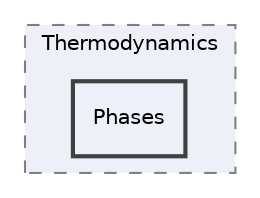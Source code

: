 digraph "Reaktoro/Thermodynamics/Phases"
{
 // INTERACTIVE_SVG=YES
 // LATEX_PDF_SIZE
  edge [fontname="Helvetica",fontsize="10",labelfontname="Helvetica",labelfontsize="10"];
  node [fontname="Helvetica",fontsize="10",shape=record];
  compound=true
  subgraph clusterdir_7296c0b39377ecc378f507aad6499fa1 {
    graph [ bgcolor="#edf0f7", pencolor="grey50", style="filled,dashed,", label="Thermodynamics", fontname="Helvetica", fontsize="10", URL="dir_7296c0b39377ecc378f507aad6499fa1.html"]
  dir_e64d1a6671eb96d61924106279e1cfc0 [shape=box, label="Phases", style="filled,bold,", fillcolor="#edf0f7", color="grey25", URL="dir_e64d1a6671eb96d61924106279e1cfc0.html"];
  }
}
